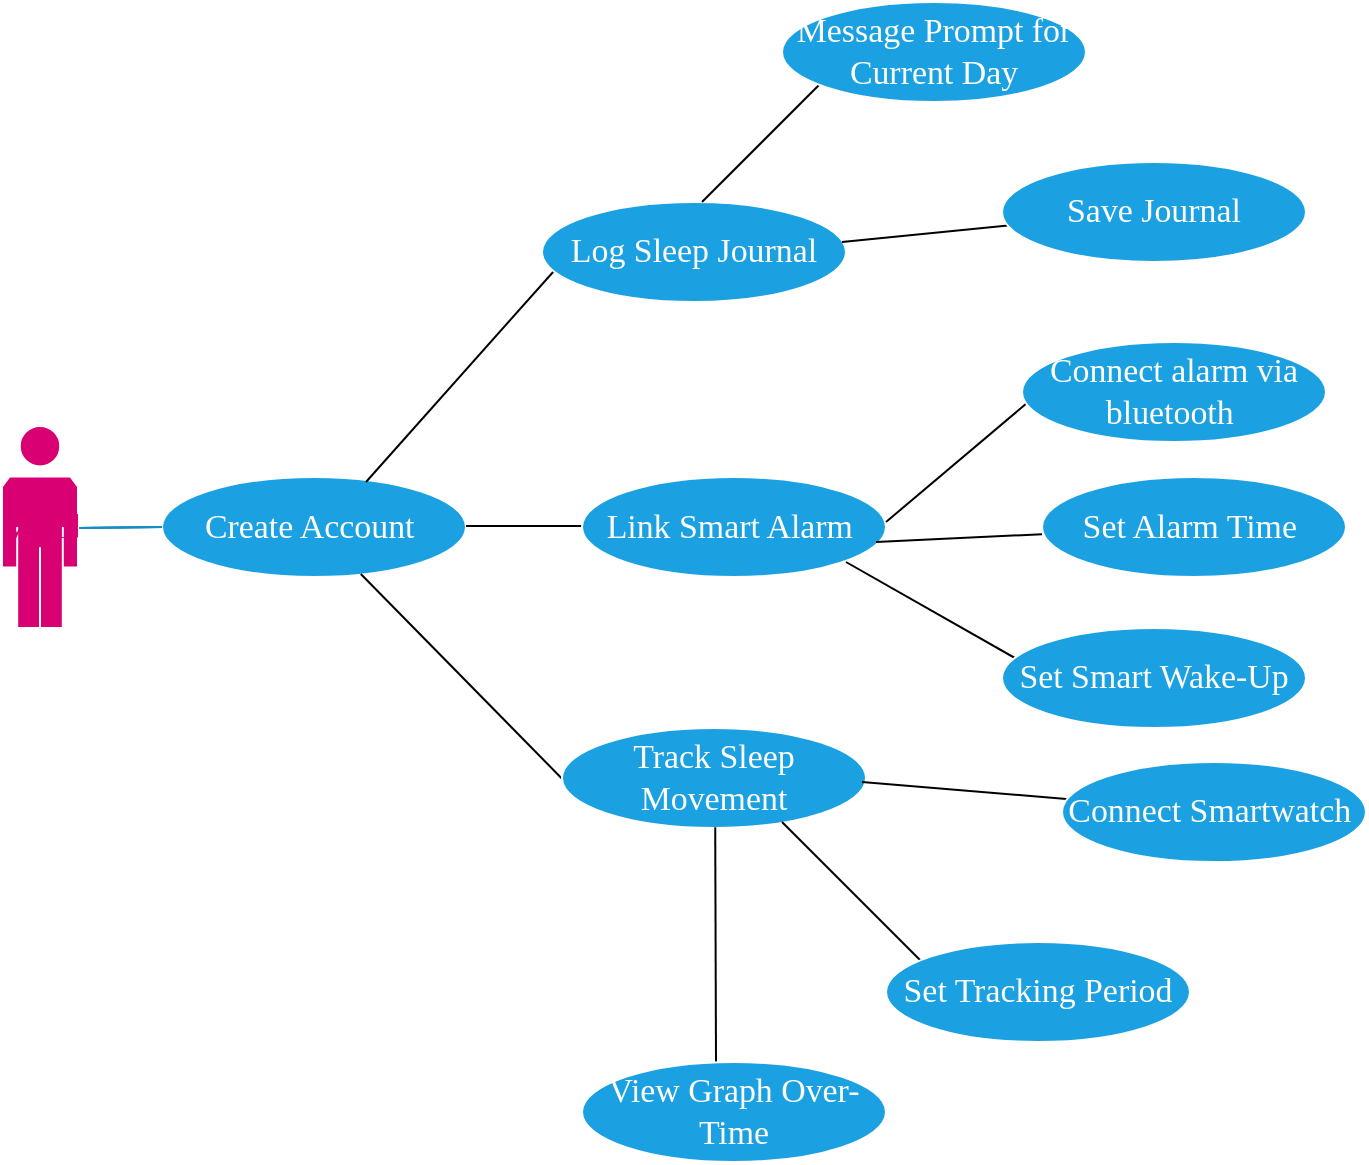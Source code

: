 <mxfile version="21.1.4" type="device">
  <diagram name="Page-1" id="Page-1">
    <mxGraphModel dx="1018" dy="654" grid="1" gridSize="10" guides="1" tooltips="1" connect="1" arrows="1" fold="1" page="1" pageScale="1" pageWidth="850" pageHeight="1100" math="0" shadow="0">
      <root>
        <mxCell id="0" />
        <mxCell id="1" parent="0" />
        <UserObject label="&lt;div style=&quot;font-size: 1px&quot;&gt;&lt;font style=&quot;font-size:16.93px;font-family:Calibri;color:#d80073;direction:ltr;letter-spacing:0px;line-height:120%;opacity:1&quot;&gt;Member&lt;br/&gt;&lt;/font&gt;&lt;/div&gt;" tags="Background" id="2">
          <mxCell style="verticalAlign=middle;align=center;overflow=width;vsdxID=25;fillColor=#d80073;gradientColor=none;shape=stencil(tZTNDoIwDICfZkfMXAX1rPgeiw5YnIyUqfj2jlQiEiGIemvXr13/UgabMpOFYoKXDu1RXfXBZQy2TAidZwq18xKDmMEmsahStOf8QHoha7KWTvZSR6jIT/DaRfAbqXNO+o5Yo/N+NhyPLgfQqSQMkPNXVIT96Ho82jRnXAbj61pNRodGsPpgsuF0NvpR2OFF7CwtzGDRwdu0xL03YTMKTwPR2PSN1AewjGZR9C4crwJZ6TJA66TTNn9ZQyMxVYH/KkiMTB9+ZCqvShWt52+S6631L8l54XkpEm0MHZq2vXtZ/BNdJYjv);strokeColor=#ffffff;points=[];labelBackgroundColor=none;rounded=0;html=1;whiteSpace=wrap;" parent="1" vertex="1">
            <mxGeometry x="120" y="402" width="38" height="101" as="geometry" />
          </mxCell>
        </UserObject>
        <UserObject label="&lt;div style=&quot;font-size: 1px&quot;&gt;&lt;font style=&quot;font-size:16.93px;font-family:Calibri;color:#ffffff;direction:ltr;letter-spacing:0px;line-height:120%;opacity:1&quot;&gt;Create Account&amp;nbsp;&lt;br&gt;&lt;/font&gt;&lt;/div&gt;" tags="Background" id="7">
          <mxCell style="verticalAlign=middle;align=center;overflow=width;vsdxID=45;fillColor=#1ba1e2;gradientColor=none;shape=stencil(vVHLDsIgEPwajiQI6RfU+h8bu22JCGRB2/69kG1iazx58DazM/vIjjBtmiCi0CplCjecbZ8nYc5Ca+snJJsLEqYTph0C4Ujh4XvmEaqzont41gkL96naodXKrGF6YSfQtUi0OXXDVlqPfJNP6usotUhYbJIUMmQb/GGrAxpRljVycDBuc1hKM2LclX8/7H9nFfB+82Cd45T2+mcspcSRmu4F);strokeColor=#ffffff;points=[];labelBackgroundColor=none;rounded=0;html=1;whiteSpace=wrap;" parent="1" vertex="1">
            <mxGeometry x="200" y="427.5" width="152" height="50" as="geometry" />
          </mxCell>
        </UserObject>
        <UserObject label="&lt;div style=&quot;font-size: 1px&quot;&gt;&lt;/div&gt;" tags="Connector" id="10">
          <mxCell style="vsdxID=80;edgeStyle=none;startArrow=none;endArrow=none;startSize=5;endSize=5;strokeColor=#178dc6;spacingTop=0;spacingBottom=0;spacingLeft=0;spacingRight=0;verticalAlign=middle;html=1;labelBackgroundColor=#ffffff;rounded=0;align=center;overflow=width;exitX=0;exitY=0.5;exitDx=0;exitDy=0;exitPerimeter=0;entryX=1;entryY=0.505;entryDx=0;entryDy=0;entryPerimeter=0;" parent="1" source="7" target="2" edge="1">
            <mxGeometry relative="1" as="geometry">
              <mxPoint as="offset" />
              <Array as="points" />
            </mxGeometry>
          </mxCell>
        </UserObject>
        <UserObject label="" tags="Connector" id="15">
          <mxCell style="vsdxID=54;edgeStyle=none;startArrow=none;endArrow=none;startSize=5;endSize=5;strokeColor=#178dc6;spacingTop=0;spacingBottom=0;spacingLeft=0;spacingRight=0;verticalAlign=middle;html=1;labelBackgroundColor=#ffffff;rounded=0;exitX=1;exitY=0.505;exitDx=0;exitDy=0;exitPerimeter=0;entryX=0;entryY=0.5;entryDx=0;entryDy=0;entryPerimeter=0;" parent="1" source="2" target="7" edge="1">
            <mxGeometry relative="1" as="geometry">
              <mxPoint x="-1" as="offset" />
              <Array as="points" />
            </mxGeometry>
          </mxCell>
        </UserObject>
        <UserObject label="" tags="Connector" id="16">
          <mxCell style="vsdxID=55;edgeStyle=none;startArrow=none;endArrow=none;startSize=5;endSize=5;strokeColor=#178dc6;spacingTop=0;spacingBottom=0;spacingLeft=0;spacingRight=0;verticalAlign=middle;html=1;labelBackgroundColor=#ffffff;rounded=0;exitX=1;exitY=0.505;exitDx=0;exitDy=0;exitPerimeter=0;entryX=0;entryY=0.5;entryDx=0;entryDy=0;entryPerimeter=0;" parent="1" source="2" target="7" edge="1">
            <mxGeometry relative="1" as="geometry">
              <mxPoint x="-1" as="offset" />
              <Array as="points" />
            </mxGeometry>
          </mxCell>
        </UserObject>
        <UserObject label="&lt;div style=&quot;font-size: 1px&quot;&gt;&lt;font style=&quot;font-size:16.93px;font-family:Calibri;color:#d80073;direction:ltr;letter-spacing:0px;line-height:120%;opacity:1&quot;&gt;Member&lt;br/&gt;&lt;/font&gt;&lt;/div&gt;" tags="Background" id="HTKC_wr7tKuJ9lz3jM4m-16">
          <mxCell style="verticalAlign=middle;align=center;overflow=width;vsdxID=25;fillColor=#d80073;gradientColor=none;shape=stencil(tZTNDoIwDICfZkfMXAX1rPgeiw5YnIyUqfj2jlQiEiGIemvXr13/UgabMpOFYoKXDu1RXfXBZQy2TAidZwq18xKDmMEmsahStOf8QHoha7KWTvZSR6jIT/DaRfAbqXNO+o5Yo/N+NhyPLgfQqSQMkPNXVIT96Ho82jRnXAbj61pNRodGsPpgsuF0NvpR2OFF7CwtzGDRwdu0xL03YTMKTwPR2PSN1AewjGZR9C4crwJZ6TJA66TTNn9ZQyMxVYH/KkiMTB9+ZCqvShWt52+S6631L8l54XkpEm0MHZq2vXtZ/BNdJYjv);strokeColor=#ffffff;points=[];labelBackgroundColor=none;rounded=0;html=1;whiteSpace=wrap;" vertex="1" parent="1">
            <mxGeometry x="120" y="402" width="38" height="101" as="geometry" />
          </mxCell>
        </UserObject>
        <mxCell id="HTKC_wr7tKuJ9lz3jM4m-18" value="" style="endArrow=none;html=1;rounded=0;" edge="1" parent="1">
          <mxGeometry width="50" height="50" relative="1" as="geometry">
            <mxPoint x="302" y="430" as="sourcePoint" />
            <mxPoint x="400" y="320" as="targetPoint" />
          </mxGeometry>
        </mxCell>
        <mxCell id="HTKC_wr7tKuJ9lz3jM4m-19" value="" style="endArrow=none;html=1;rounded=0;" edge="1" parent="1">
          <mxGeometry width="50" height="50" relative="1" as="geometry">
            <mxPoint x="352" y="452" as="sourcePoint" />
            <mxPoint x="430" y="452" as="targetPoint" />
          </mxGeometry>
        </mxCell>
        <mxCell id="HTKC_wr7tKuJ9lz3jM4m-20" value="" style="endArrow=none;html=1;rounded=0;entryX=0.654;entryY=0.97;entryDx=0;entryDy=0;entryPerimeter=0;exitX=0.026;exitY=0.587;exitDx=0;exitDy=0;exitPerimeter=0;" edge="1" parent="1" source="HTKC_wr7tKuJ9lz3jM4m-23" target="7">
          <mxGeometry width="50" height="50" relative="1" as="geometry">
            <mxPoint x="400" y="560" as="sourcePoint" />
            <mxPoint x="301" y="490" as="targetPoint" />
          </mxGeometry>
        </mxCell>
        <UserObject label="&lt;div style=&quot;&quot;&gt;&lt;font face=&quot;Calibri&quot; color=&quot;#ffffff&quot;&gt;&lt;span style=&quot;font-size: 16.93px;&quot;&gt;Link Smart Alarm&amp;nbsp;&lt;/span&gt;&lt;/font&gt;&lt;/div&gt;" tags="Background" id="HTKC_wr7tKuJ9lz3jM4m-22">
          <mxCell style="verticalAlign=middle;align=center;overflow=width;vsdxID=45;fillColor=#1ba1e2;gradientColor=none;shape=stencil(vVHLDsIgEPwajiQI6RfU+h8bu22JCGRB2/69kG1iazx58DazM/vIjjBtmiCi0CplCjecbZ8nYc5Ca+snJJsLEqYTph0C4Ujh4XvmEaqzont41gkL96naodXKrGF6YSfQtUi0OXXDVlqPfJNP6usotUhYbJIUMmQb/GGrAxpRljVycDBuc1hKM2LclX8/7H9nFfB+82Cd45T2+mcspcSRmu4F);strokeColor=#ffffff;points=[];labelBackgroundColor=none;rounded=0;html=1;whiteSpace=wrap;" vertex="1" parent="1">
            <mxGeometry x="410" y="427.5" width="152" height="50" as="geometry" />
          </mxCell>
        </UserObject>
        <UserObject label="&lt;div style=&quot;font-size: 1px&quot;&gt;&lt;font style=&quot;font-size:16.93px;font-family:Calibri;color:#ffffff;direction:ltr;letter-spacing:0px;line-height:120%;opacity:1&quot;&gt;Track Sleep Movement&lt;br&gt;&lt;/font&gt;&lt;/div&gt;" tags="Background" id="HTKC_wr7tKuJ9lz3jM4m-23">
          <mxCell style="verticalAlign=middle;align=center;overflow=width;vsdxID=45;fillColor=#1ba1e2;gradientColor=none;shape=stencil(vVHLDsIgEPwajiQI6RfU+h8bu22JCGRB2/69kG1iazx58DazM/vIjjBtmiCi0CplCjecbZ8nYc5Ca+snJJsLEqYTph0C4Ujh4XvmEaqzont41gkL96naodXKrGF6YSfQtUi0OXXDVlqPfJNP6usotUhYbJIUMmQb/GGrAxpRljVycDBuc1hKM2LclX8/7H9nFfB+82Cd45T2+mcspcSRmu4F);strokeColor=#ffffff;points=[];labelBackgroundColor=none;rounded=0;html=1;whiteSpace=wrap;" vertex="1" parent="1">
            <mxGeometry x="400" y="553" width="152" height="50" as="geometry" />
          </mxCell>
        </UserObject>
        <UserObject label="&lt;div style=&quot;font-size: 1px&quot;&gt;&lt;font style=&quot;font-size:16.93px;font-family:Calibri;color:#ffffff;direction:ltr;letter-spacing:0px;line-height:120%;opacity:1&quot;&gt;Log Sleep Journal&lt;br&gt;&lt;/font&gt;&lt;/div&gt;" tags="Background" id="HTKC_wr7tKuJ9lz3jM4m-24">
          <mxCell style="verticalAlign=middle;align=center;overflow=width;vsdxID=45;fillColor=#1ba1e2;gradientColor=none;shape=stencil(vVHLDsIgEPwajiQI6RfU+h8bu22JCGRB2/69kG1iazx58DazM/vIjjBtmiCi0CplCjecbZ8nYc5Ca+snJJsLEqYTph0C4Ujh4XvmEaqzont41gkL96naodXKrGF6YSfQtUi0OXXDVlqPfJNP6usotUhYbJIUMmQb/GGrAxpRljVycDBuc1hKM2LclX8/7H9nFfB+82Cd45T2+mcspcSRmu4F);strokeColor=#ffffff;points=[];labelBackgroundColor=none;rounded=0;html=1;whiteSpace=wrap;" vertex="1" parent="1">
            <mxGeometry x="390" y="290" width="152" height="50" as="geometry" />
          </mxCell>
        </UserObject>
        <mxCell id="HTKC_wr7tKuJ9lz3jM4m-26" value="" style="endArrow=none;html=1;rounded=0;" edge="1" parent="1">
          <mxGeometry width="50" height="50" relative="1" as="geometry">
            <mxPoint x="470" y="290" as="sourcePoint" />
            <mxPoint x="530" y="230" as="targetPoint" />
          </mxGeometry>
        </mxCell>
        <mxCell id="HTKC_wr7tKuJ9lz3jM4m-27" value="" style="endArrow=none;html=1;rounded=0;" edge="1" parent="1">
          <mxGeometry width="50" height="50" relative="1" as="geometry">
            <mxPoint x="540" y="310" as="sourcePoint" />
            <mxPoint x="640" y="300" as="targetPoint" />
          </mxGeometry>
        </mxCell>
        <mxCell id="HTKC_wr7tKuJ9lz3jM4m-28" value="" style="endArrow=none;html=1;rounded=0;entryX=0.031;entryY=0.573;entryDx=0;entryDy=0;entryPerimeter=0;" edge="1" parent="1" target="HTKC_wr7tKuJ9lz3jM4m-32">
          <mxGeometry width="50" height="50" relative="1" as="geometry">
            <mxPoint x="562" y="450" as="sourcePoint" />
            <mxPoint x="662" y="440" as="targetPoint" />
          </mxGeometry>
        </mxCell>
        <UserObject label="&lt;div style=&quot;font-size: 1px&quot;&gt;&lt;font style=&quot;font-size:16.93px;font-family:Calibri;color:#ffffff;direction:ltr;letter-spacing:0px;line-height:120%;opacity:1&quot;&gt;Save Journal&lt;br&gt;&lt;/font&gt;&lt;/div&gt;" tags="Background" id="HTKC_wr7tKuJ9lz3jM4m-29">
          <mxCell style="verticalAlign=middle;align=center;overflow=width;vsdxID=45;fillColor=#1ba1e2;gradientColor=none;shape=stencil(vVHLDsIgEPwajiQI6RfU+h8bu22JCGRB2/69kG1iazx58DazM/vIjjBtmiCi0CplCjecbZ8nYc5Ca+snJJsLEqYTph0C4Ujh4XvmEaqzont41gkL96naodXKrGF6YSfQtUi0OXXDVlqPfJNP6usotUhYbJIUMmQb/GGrAxpRljVycDBuc1hKM2LclX8/7H9nFfB+82Cd45T2+mcspcSRmu4F);strokeColor=#ffffff;points=[];labelBackgroundColor=none;rounded=0;html=1;whiteSpace=wrap;" vertex="1" parent="1">
            <mxGeometry x="620" y="270" width="152" height="50" as="geometry" />
          </mxCell>
        </UserObject>
        <UserObject label="&lt;div style=&quot;font-size: 1px&quot;&gt;&lt;font style=&quot;font-size:16.93px;font-family:Calibri;color:#ffffff;direction:ltr;letter-spacing:0px;line-height:120%;opacity:1&quot;&gt;Message Prompt for Current Day&lt;br&gt;&lt;/font&gt;&lt;/div&gt;" tags="Background" id="HTKC_wr7tKuJ9lz3jM4m-30">
          <mxCell style="verticalAlign=middle;align=center;overflow=width;vsdxID=45;fillColor=#1ba1e2;gradientColor=none;shape=stencil(vVHLDsIgEPwajiQI6RfU+h8bu22JCGRB2/69kG1iazx58DazM/vIjjBtmiCi0CplCjecbZ8nYc5Ca+snJJsLEqYTph0C4Ujh4XvmEaqzont41gkL96naodXKrGF6YSfQtUi0OXXDVlqPfJNP6usotUhYbJIUMmQb/GGrAxpRljVycDBuc1hKM2LclX8/7H9nFfB+82Cd45T2+mcspcSRmu4F);strokeColor=#ffffff;points=[];labelBackgroundColor=none;rounded=0;html=1;whiteSpace=wrap;" vertex="1" parent="1">
            <mxGeometry x="510" y="190" width="152" height="50" as="geometry" />
          </mxCell>
        </UserObject>
        <UserObject label="&lt;div style=&quot;font-size: 1px&quot;&gt;&lt;font style=&quot;font-size:16.93px;font-family:Calibri;color:#ffffff;direction:ltr;letter-spacing:0px;line-height:120%;opacity:1&quot;&gt;Set Alarm Time&amp;nbsp;&lt;br&gt;&lt;/font&gt;&lt;/div&gt;" tags="Background" id="HTKC_wr7tKuJ9lz3jM4m-31">
          <mxCell style="verticalAlign=middle;align=center;overflow=width;vsdxID=45;fillColor=#1ba1e2;gradientColor=none;shape=stencil(vVHLDsIgEPwajiQI6RfU+h8bu22JCGRB2/69kG1iazx58DazM/vIjjBtmiCi0CplCjecbZ8nYc5Ca+snJJsLEqYTph0C4Ujh4XvmEaqzont41gkL96naodXKrGF6YSfQtUi0OXXDVlqPfJNP6usotUhYbJIUMmQb/GGrAxpRljVycDBuc1hKM2LclX8/7H9nFfB+82Cd45T2+mcspcSRmu4F);strokeColor=#ffffff;points=[];labelBackgroundColor=none;rounded=0;html=1;whiteSpace=wrap;" vertex="1" parent="1">
            <mxGeometry x="640" y="427.5" width="152" height="50" as="geometry" />
          </mxCell>
        </UserObject>
        <UserObject label="&lt;div style=&quot;font-size: 1px&quot;&gt;&lt;font style=&quot;font-size:16.93px;font-family:Calibri;color:#ffffff;direction:ltr;letter-spacing:0px;line-height:120%;opacity:1&quot;&gt;Connect alarm via bluetooth&amp;nbsp;&lt;br&gt;&lt;/font&gt;&lt;/div&gt;" tags="Background" id="HTKC_wr7tKuJ9lz3jM4m-32">
          <mxCell style="verticalAlign=middle;align=center;overflow=width;vsdxID=45;fillColor=#1ba1e2;gradientColor=none;shape=stencil(vVHLDsIgEPwajiQI6RfU+h8bu22JCGRB2/69kG1iazx58DazM/vIjjBtmiCi0CplCjecbZ8nYc5Ca+snJJsLEqYTph0C4Ujh4XvmEaqzont41gkL96naodXKrGF6YSfQtUi0OXXDVlqPfJNP6usotUhYbJIUMmQb/GGrAxpRljVycDBuc1hKM2LclX8/7H9nFfB+82Cd45T2+mcspcSRmu4F);strokeColor=#ffffff;points=[];labelBackgroundColor=none;rounded=0;html=1;whiteSpace=wrap;" vertex="1" parent="1">
            <mxGeometry x="630" y="360" width="152" height="50" as="geometry" />
          </mxCell>
        </UserObject>
        <mxCell id="HTKC_wr7tKuJ9lz3jM4m-33" value="" style="endArrow=none;html=1;rounded=0;" edge="1" parent="1" target="HTKC_wr7tKuJ9lz3jM4m-31">
          <mxGeometry width="50" height="50" relative="1" as="geometry">
            <mxPoint x="557" y="460" as="sourcePoint" />
            <mxPoint x="630" y="399" as="targetPoint" />
          </mxGeometry>
        </mxCell>
        <mxCell id="HTKC_wr7tKuJ9lz3jM4m-34" value="" style="endArrow=none;html=1;rounded=0;" edge="1" parent="1">
          <mxGeometry width="50" height="50" relative="1" as="geometry">
            <mxPoint x="542" y="470" as="sourcePoint" />
            <mxPoint x="630" y="520" as="targetPoint" />
          </mxGeometry>
        </mxCell>
        <UserObject label="&lt;div style=&quot;font-size: 1px&quot;&gt;&lt;font style=&quot;font-size:16.93px;font-family:Calibri;color:#ffffff;direction:ltr;letter-spacing:0px;line-height:120%;opacity:1&quot;&gt;Set Smart Wake-Up&lt;br&gt;&lt;/font&gt;&lt;/div&gt;" tags="Background" id="HTKC_wr7tKuJ9lz3jM4m-35">
          <mxCell style="verticalAlign=middle;align=center;overflow=width;vsdxID=45;fillColor=#1ba1e2;gradientColor=none;shape=stencil(vVHLDsIgEPwajiQI6RfU+h8bu22JCGRB2/69kG1iazx58DazM/vIjjBtmiCi0CplCjecbZ8nYc5Ca+snJJsLEqYTph0C4Ujh4XvmEaqzont41gkL96naodXKrGF6YSfQtUi0OXXDVlqPfJNP6usotUhYbJIUMmQb/GGrAxpRljVycDBuc1hKM2LclX8/7H9nFfB+82Cd45T2+mcspcSRmu4F);strokeColor=#ffffff;points=[];labelBackgroundColor=none;rounded=0;html=1;whiteSpace=wrap;" vertex="1" parent="1">
            <mxGeometry x="620" y="503" width="152" height="50" as="geometry" />
          </mxCell>
        </UserObject>
        <mxCell id="HTKC_wr7tKuJ9lz3jM4m-37" value="" style="endArrow=none;html=1;rounded=0;" edge="1" parent="1">
          <mxGeometry width="50" height="50" relative="1" as="geometry">
            <mxPoint x="550" y="580" as="sourcePoint" />
            <mxPoint x="670" y="590" as="targetPoint" />
          </mxGeometry>
        </mxCell>
        <mxCell id="HTKC_wr7tKuJ9lz3jM4m-38" value="" style="endArrow=none;html=1;rounded=0;" edge="1" parent="1">
          <mxGeometry width="50" height="50" relative="1" as="geometry">
            <mxPoint x="510" y="600" as="sourcePoint" />
            <mxPoint x="580" y="670" as="targetPoint" />
          </mxGeometry>
        </mxCell>
        <mxCell id="HTKC_wr7tKuJ9lz3jM4m-39" value="" style="endArrow=none;html=1;rounded=0;exitX=0.504;exitY=0.993;exitDx=0;exitDy=0;exitPerimeter=0;" edge="1" parent="1" source="HTKC_wr7tKuJ9lz3jM4m-23">
          <mxGeometry width="50" height="50" relative="1" as="geometry">
            <mxPoint x="322" y="750" as="sourcePoint" />
            <mxPoint x="477" y="720" as="targetPoint" />
          </mxGeometry>
        </mxCell>
        <UserObject label="&lt;div style=&quot;font-size: 1px&quot;&gt;&lt;font style=&quot;font-size:16.93px;font-family:Calibri;color:#ffffff;direction:ltr;letter-spacing:0px;line-height:120%;opacity:1&quot;&gt;Connect Smartwatch&amp;nbsp;&lt;br&gt;&lt;/font&gt;&lt;/div&gt;" tags="Background" id="HTKC_wr7tKuJ9lz3jM4m-40">
          <mxCell style="verticalAlign=middle;align=center;overflow=width;vsdxID=45;fillColor=#1ba1e2;gradientColor=none;shape=stencil(vVHLDsIgEPwajiQI6RfU+h8bu22JCGRB2/69kG1iazx58DazM/vIjjBtmiCi0CplCjecbZ8nYc5Ca+snJJsLEqYTph0C4Ujh4XvmEaqzont41gkL96naodXKrGF6YSfQtUi0OXXDVlqPfJNP6usotUhYbJIUMmQb/GGrAxpRljVycDBuc1hKM2LclX8/7H9nFfB+82Cd45T2+mcspcSRmu4F);strokeColor=#ffffff;points=[];labelBackgroundColor=none;rounded=0;html=1;whiteSpace=wrap;" vertex="1" parent="1">
            <mxGeometry x="650" y="570" width="152" height="50" as="geometry" />
          </mxCell>
        </UserObject>
        <UserObject label="&lt;div style=&quot;font-size: 1px&quot;&gt;&lt;font style=&quot;font-size:16.93px;font-family:Calibri;color:#ffffff;direction:ltr;letter-spacing:0px;line-height:120%;opacity:1&quot;&gt;Set Tracking Period&lt;br&gt;&lt;/font&gt;&lt;/div&gt;" tags="Background" id="HTKC_wr7tKuJ9lz3jM4m-41">
          <mxCell style="verticalAlign=middle;align=center;overflow=width;vsdxID=45;fillColor=#1ba1e2;gradientColor=none;shape=stencil(vVHLDsIgEPwajiQI6RfU+h8bu22JCGRB2/69kG1iazx58DazM/vIjjBtmiCi0CplCjecbZ8nYc5Ca+snJJsLEqYTph0C4Ujh4XvmEaqzont41gkL96naodXKrGF6YSfQtUi0OXXDVlqPfJNP6usotUhYbJIUMmQb/GGrAxpRljVycDBuc1hKM2LclX8/7H9nFfB+82Cd45T2+mcspcSRmu4F);strokeColor=#ffffff;points=[];labelBackgroundColor=none;rounded=0;html=1;whiteSpace=wrap;" vertex="1" parent="1">
            <mxGeometry x="562" y="660" width="152" height="50" as="geometry" />
          </mxCell>
        </UserObject>
        <UserObject label="&lt;div style=&quot;font-size: 1px&quot;&gt;&lt;font style=&quot;font-size:16.93px;font-family:Calibri;color:#ffffff;direction:ltr;letter-spacing:0px;line-height:120%;opacity:1&quot;&gt;View Graph Over-Time&lt;br&gt;&lt;/font&gt;&lt;/div&gt;" tags="Background" id="HTKC_wr7tKuJ9lz3jM4m-42">
          <mxCell style="verticalAlign=middle;align=center;overflow=width;vsdxID=45;fillColor=#1ba1e2;gradientColor=none;shape=stencil(vVHLDsIgEPwajiQI6RfU+h8bu22JCGRB2/69kG1iazx58DazM/vIjjBtmiCi0CplCjecbZ8nYc5Ca+snJJsLEqYTph0C4Ujh4XvmEaqzont41gkL96naodXKrGF6YSfQtUi0OXXDVlqPfJNP6usotUhYbJIUMmQb/GGrAxpRljVycDBuc1hKM2LclX8/7H9nFfB+82Cd45T2+mcspcSRmu4F);strokeColor=#ffffff;points=[];labelBackgroundColor=none;rounded=0;html=1;whiteSpace=wrap;" vertex="1" parent="1">
            <mxGeometry x="410" y="720" width="152" height="50" as="geometry" />
          </mxCell>
        </UserObject>
      </root>
    </mxGraphModel>
  </diagram>
</mxfile>
